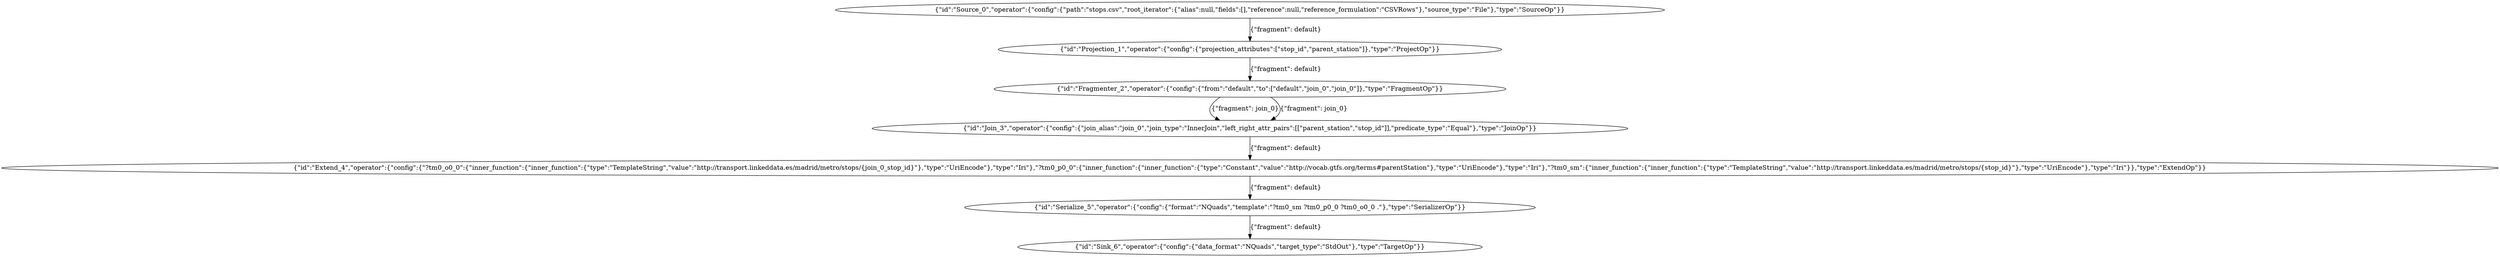 digraph {
    0 [ label = "{\"id\":\"Source_0\",\"operator\":{\"config\":{\"path\":\"stops.csv\",\"root_iterator\":{\"alias\":null,\"fields\":[],\"reference\":null,\"reference_formulation\":\"CSVRows\"},\"source_type\":\"File\"},\"type\":\"SourceOp\"}}" ]
    1 [ label = "{\"id\":\"Projection_1\",\"operator\":{\"config\":{\"projection_attributes\":[\"stop_id\",\"parent_station\"]},\"type\":\"ProjectOp\"}}" ]
    2 [ label = "{\"id\":\"Fragmenter_2\",\"operator\":{\"config\":{\"from\":\"default\",\"to\":[\"default\",\"join_0\",\"join_0\"]},\"type\":\"FragmentOp\"}}" ]
    3 [ label = "{\"id\":\"Join_3\",\"operator\":{\"config\":{\"join_alias\":\"join_0\",\"join_type\":\"InnerJoin\",\"left_right_attr_pairs\":[[\"parent_station\",\"stop_id\"]],\"predicate_type\":\"Equal\"},\"type\":\"JoinOp\"}}" ]
    4 [ label = "{\"id\":\"Extend_4\",\"operator\":{\"config\":{\"?tm0_o0_0\":{\"inner_function\":{\"inner_function\":{\"type\":\"TemplateString\",\"value\":\"http://transport.linkeddata.es/madrid/metro/stops/{join_0_stop_id}\"},\"type\":\"UriEncode\"},\"type\":\"Iri\"},\"?tm0_p0_0\":{\"inner_function\":{\"inner_function\":{\"type\":\"Constant\",\"value\":\"http://vocab.gtfs.org/terms#parentStation\"},\"type\":\"UriEncode\"},\"type\":\"Iri\"},\"?tm0_sm\":{\"inner_function\":{\"inner_function\":{\"type\":\"TemplateString\",\"value\":\"http://transport.linkeddata.es/madrid/metro/stops/{stop_id}\"},\"type\":\"UriEncode\"},\"type\":\"Iri\"}},\"type\":\"ExtendOp\"}}" ]
    5 [ label = "{\"id\":\"Serialize_5\",\"operator\":{\"config\":{\"format\":\"NQuads\",\"template\":\"?tm0_sm ?tm0_p0_0 ?tm0_o0_0 .\"},\"type\":\"SerializerOp\"}}" ]
    6 [ label = "{\"id\":\"Sink_6\",\"operator\":{\"config\":{\"data_format\":\"NQuads\",\"target_type\":\"StdOut\"},\"type\":\"TargetOp\"}}" ]
    0 -> 1 [ label = "{\"fragment\": default}" ]
    1 -> 2 [ label = "{\"fragment\": default}" ]
    2 -> 3 [ label = "{\"fragment\": join_0}" ]
    2 -> 3 [ label = "{\"fragment\": join_0}" ]
    3 -> 4 [ label = "{\"fragment\": default}" ]
    4 -> 5 [ label = "{\"fragment\": default}" ]
    5 -> 6 [ label = "{\"fragment\": default}" ]
}
